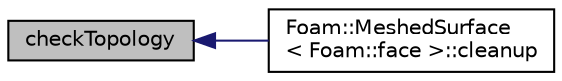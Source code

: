 digraph "checkTopology"
{
  bgcolor="transparent";
  edge [fontname="Helvetica",fontsize="10",labelfontname="Helvetica",labelfontsize="10"];
  node [fontname="Helvetica",fontsize="10",shape=record];
  rankdir="LR";
  Node149237 [label="checkTopology",height=0.2,width=0.4,color="black", fillcolor="grey75", style="filled", fontcolor="black"];
  Node149237 -> Node149238 [dir="back",color="midnightblue",fontsize="10",style="solid",fontname="Helvetica"];
  Node149238 [label="Foam::MeshedSurface\l\< Foam::face \>::cleanup",height=0.2,width=0.4,color="black",URL="$a30833.html#a71fb3698346366a55da6e64bdf82a89f",tooltip="Remove invalid faces. "];
}
